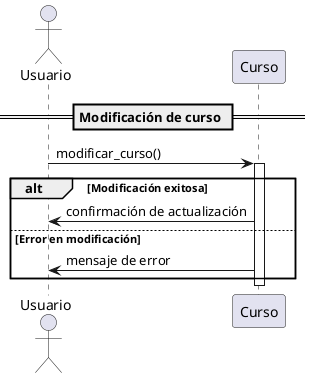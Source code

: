 @startuml
actor Usuario

participant "Curso" as C

== Modificación de curso ==
Usuario -> C : modificar_curso()
activate C
alt Modificación exitosa
    C -> Usuario : confirmación de actualización
else Error en modificación
    C -> Usuario : mensaje de error
end
deactivate C
@enduml
